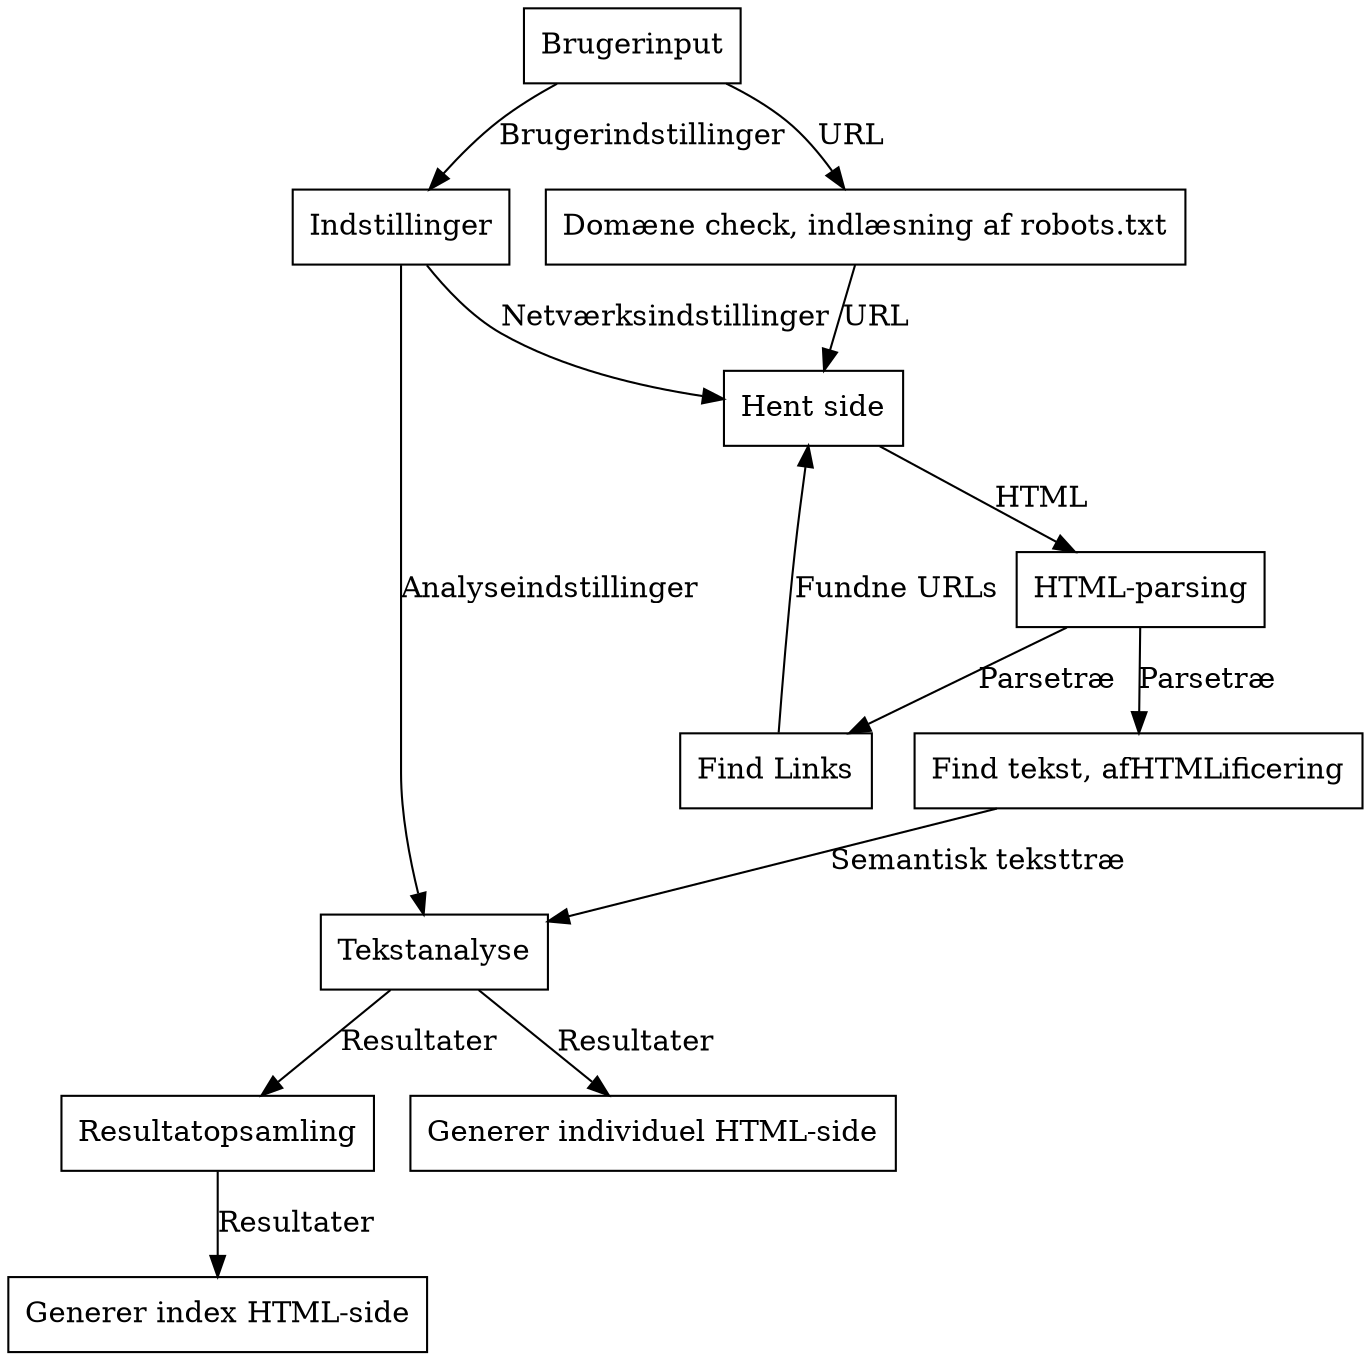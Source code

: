 digraph g
{
//size="8,11"
//margin=5
//rankdir="LR";
node[shape=box];
//edge[arrowsize=0.7, len=0.7]

Brugerinput[label="Brugerinput"];
Indstillinger[label="Indstillinger"];
ParseSide[label="HTML-parsing"];
HentSide[label="Hent side"];
FindLinks[label="Find Links"];
afHTMLificering[label="Find tekst, afHTMLificering"];
Tekstanalyse[label="Tekstanalyse"]

Brugerinput -> "Domæne check, indlæsning af robots.txt"
            -> HentSide [label="URL"];
Brugerinput -> Indstillinger [label="Brugerindstillinger"];

Indstillinger -> Tekstanalyse [label="Analyseindstillinger"];
Indstillinger -> HentSide [label="Netværksindstillinger"];

FindLinks -> HentSide [label="Fundne URLs"]

HentSide -> ParseSide [label="HTML"];


ParseSide -> afHTMLificering [label="Parsetræ"];
ParseSide -> FindLinks [label="Parsetræ"]

afHTMLificering -> Tekstanalyse [label="Semantisk teksttræ"];
Tekstanalyse -> "Resultatopsamling" -> "Generer index HTML-side" [label="Resultater"]
Tekstanalyse -> "Generer individuel HTML-side" [label="Resultater"]

}